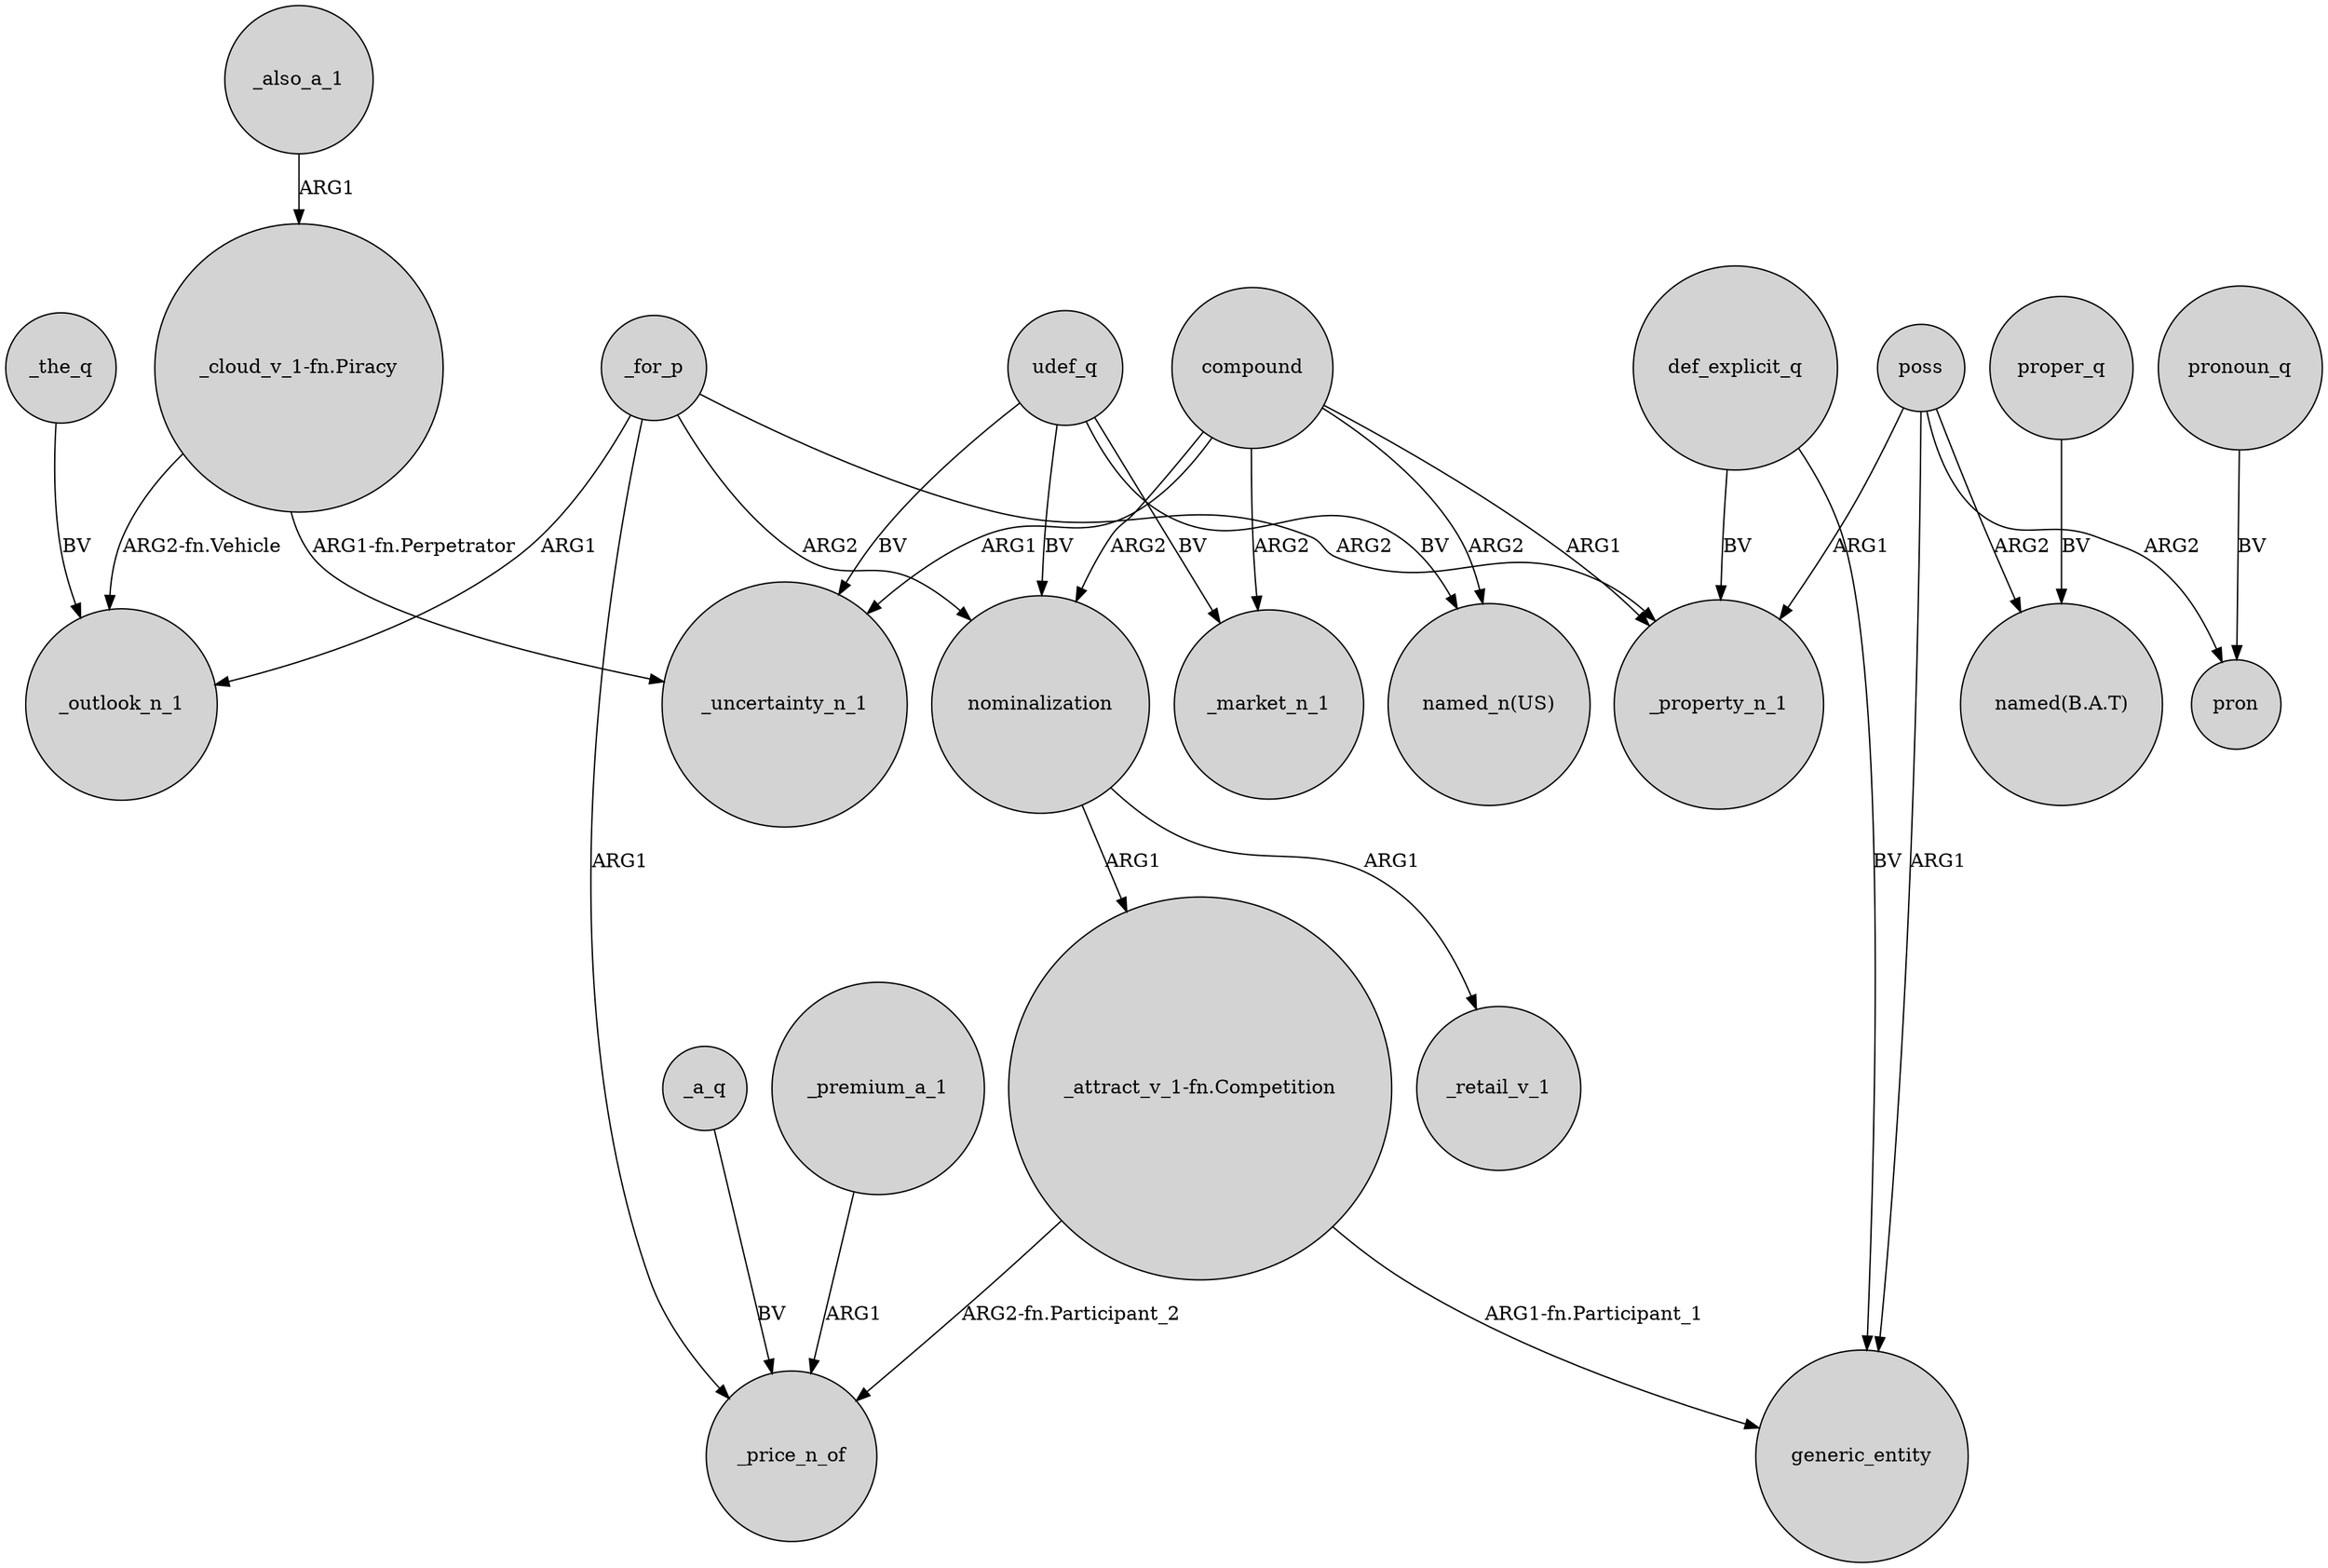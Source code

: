 digraph {
	node [shape=circle style=filled]
	nominalization -> _retail_v_1 [label=ARG1]
	udef_q -> _market_n_1 [label=BV]
	_premium_a_1 -> _price_n_of [label=ARG1]
	def_explicit_q -> generic_entity [label=BV]
	proper_q -> "named(B.A.T)" [label=BV]
	_the_q -> _outlook_n_1 [label=BV]
	compound -> _market_n_1 [label=ARG2]
	udef_q -> _uncertainty_n_1 [label=BV]
	"_attract_v_1-fn.Competition" -> _price_n_of [label="ARG2-fn.Participant_2"]
	udef_q -> nominalization [label=BV]
	poss -> generic_entity [label=ARG1]
	compound -> nominalization [label=ARG2]
	compound -> _property_n_1 [label=ARG1]
	"_cloud_v_1-fn.Piracy" -> _outlook_n_1 [label="ARG2-fn.Vehicle"]
	compound -> _uncertainty_n_1 [label=ARG1]
	pronoun_q -> pron [label=BV]
	poss -> pron [label=ARG2]
	_for_p -> _property_n_1 [label=ARG2]
	poss -> _property_n_1 [label=ARG1]
	_for_p -> nominalization [label=ARG2]
	def_explicit_q -> _property_n_1 [label=BV]
	nominalization -> "_attract_v_1-fn.Competition" [label=ARG1]
	"_attract_v_1-fn.Competition" -> generic_entity [label="ARG1-fn.Participant_1"]
	_a_q -> _price_n_of [label=BV]
	poss -> "named(B.A.T)" [label=ARG2]
	"_cloud_v_1-fn.Piracy" -> _uncertainty_n_1 [label="ARG1-fn.Perpetrator"]
	_for_p -> _outlook_n_1 [label=ARG1]
	_also_a_1 -> "_cloud_v_1-fn.Piracy" [label=ARG1]
	compound -> "named_n(US)" [label=ARG2]
	udef_q -> "named_n(US)" [label=BV]
	_for_p -> _price_n_of [label=ARG1]
}
